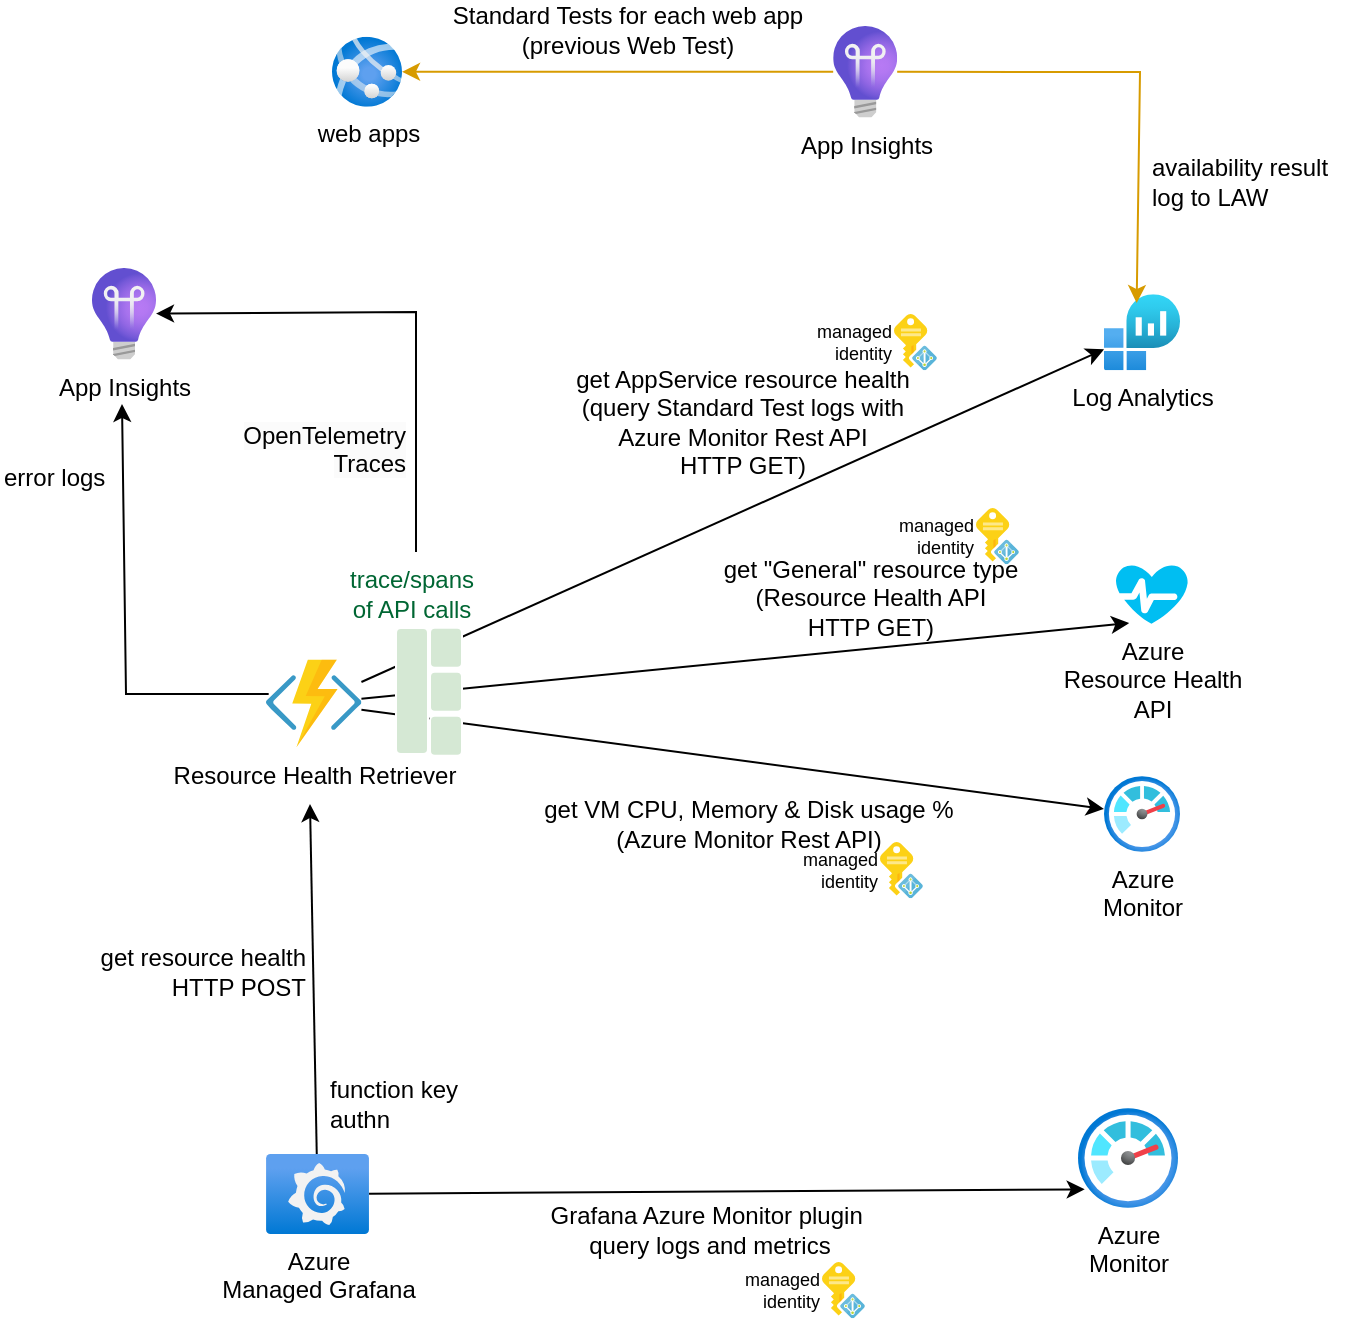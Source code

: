 <mxfile version="22.1.2" type="device">
  <diagram name="Page-1" id="6zI-wv7lg0STu66uEUuO">
    <mxGraphModel dx="1018" dy="1859" grid="0" gridSize="10" guides="1" tooltips="1" connect="1" arrows="0" fold="1" page="1" pageScale="1" pageWidth="850" pageHeight="1100" math="0" shadow="0">
      <root>
        <mxCell id="0" />
        <mxCell id="1" parent="0" />
        <mxCell id="-m4xShKr6746js8uL_8x-10" value="Azure&lt;br style=&quot;border-color: var(--border-color);&quot;&gt;&lt;span style=&quot;background-color: rgb(255, 255, 255);&quot;&gt;Resource Health&lt;/span&gt;&lt;br style=&quot;border-color: var(--border-color);&quot;&gt;&lt;span style=&quot;background-color: rgb(255, 255, 255);&quot;&gt;API&lt;/span&gt;" style="verticalLabelPosition=bottom;html=1;verticalAlign=top;align=center;strokeColor=none;fillColor=#00BEF2;shape=mxgraph.azure.health_monitoring;" parent="1" vertex="1">
          <mxGeometry x="605" y="-484.66" width="36" height="29.5" as="geometry" />
        </mxCell>
        <mxCell id="-m4xShKr6746js8uL_8x-14" style="edgeStyle=none;rounded=0;orthogonalLoop=1;jettySize=auto;html=1;entryX=0.183;entryY=0.99;entryDx=0;entryDy=0;entryPerimeter=0;" parent="1" source="-m4xShKr6746js8uL_8x-1" target="-m4xShKr6746js8uL_8x-10" edge="1">
          <mxGeometry relative="1" as="geometry" />
        </mxCell>
        <mxCell id="-m4xShKr6746js8uL_8x-15" value="get resource health&lt;br&gt;HTTP POST" style="text;html=1;strokeColor=none;fillColor=none;align=right;verticalAlign=middle;whiteSpace=wrap;rounded=0;" parent="1" vertex="1">
          <mxGeometry x="83" y="-296" width="119" height="30" as="geometry" />
        </mxCell>
        <mxCell id="-m4xShKr6746js8uL_8x-17" value="Azure&lt;br&gt;Managed Grafana" style="image;aspect=fixed;html=1;points=[];align=center;fontSize=12;image=img/lib/azure2/other/Grafana.svg;" parent="1" vertex="1">
          <mxGeometry x="180" y="-190" width="51.52" height="40" as="geometry" />
        </mxCell>
        <mxCell id="-m4xShKr6746js8uL_8x-18" style="edgeStyle=none;rounded=0;orthogonalLoop=1;jettySize=auto;html=1;" parent="1" source="-m4xShKr6746js8uL_8x-17" edge="1">
          <mxGeometry relative="1" as="geometry">
            <mxPoint x="202" y="-365" as="targetPoint" />
          </mxGeometry>
        </mxCell>
        <mxCell id="-m4xShKr6746js8uL_8x-22" value="function key&lt;br&gt;authn" style="text;html=1;strokeColor=none;fillColor=none;align=left;verticalAlign=middle;whiteSpace=wrap;rounded=0;" parent="1" vertex="1">
          <mxGeometry x="210" y="-230" width="80" height="30" as="geometry" />
        </mxCell>
        <mxCell id="-m4xShKr6746js8uL_8x-23" value="Azure&lt;br&gt;Monitor" style="image;aspect=fixed;html=1;points=[];align=center;fontSize=12;image=img/lib/azure2/management_governance/Monitor.svg;" parent="1" vertex="1">
          <mxGeometry x="586" y="-213" width="50" height="50" as="geometry" />
        </mxCell>
        <mxCell id="-m4xShKr6746js8uL_8x-24" style="edgeStyle=none;rounded=0;orthogonalLoop=1;jettySize=auto;html=1;entryX=0.067;entryY=0.813;entryDx=0;entryDy=0;entryPerimeter=0;" parent="1" source="-m4xShKr6746js8uL_8x-17" target="-m4xShKr6746js8uL_8x-23" edge="1">
          <mxGeometry relative="1" as="geometry" />
        </mxCell>
        <mxCell id="-m4xShKr6746js8uL_8x-25" value="Grafana Azure Monitor plugin&amp;nbsp;&lt;br&gt;query logs and metrics" style="text;html=1;strokeColor=none;fillColor=none;align=center;verticalAlign=middle;whiteSpace=wrap;rounded=0;" parent="1" vertex="1">
          <mxGeometry x="321" y="-167" width="162" height="30" as="geometry" />
        </mxCell>
        <mxCell id="y73Nl6JPqo7uBuhNpjI--2" value="Log Analytics" style="image;aspect=fixed;html=1;points=[];align=center;fontSize=12;image=img/lib/azure2/management_governance/Log_Analytics_Workspaces.svg;" parent="1" vertex="1">
          <mxGeometry x="599" y="-619.83" width="38" height="38" as="geometry" />
        </mxCell>
        <mxCell id="y73Nl6JPqo7uBuhNpjI--3" value="" style="endArrow=classic;html=1;rounded=0;" parent="1" source="-m4xShKr6746js8uL_8x-1" target="y73Nl6JPqo7uBuhNpjI--2" edge="1">
          <mxGeometry width="50" height="50" relative="1" as="geometry">
            <mxPoint x="399" y="-491" as="sourcePoint" />
            <mxPoint x="449" y="-541" as="targetPoint" />
          </mxGeometry>
        </mxCell>
        <mxCell id="-m4xShKr6746js8uL_8x-1" value="Resource Health Retriever" style="image;sketch=0;aspect=fixed;html=1;points=[];align=center;fontSize=12;image=img/lib/mscae/Functions.svg;" parent="1" vertex="1">
          <mxGeometry x="180" y="-437.275" width="47.715" height="43.898" as="geometry" />
        </mxCell>
        <mxCell id="y73Nl6JPqo7uBuhNpjI--4" value="get AppService resource health&lt;br&gt;(query Standard Test logs with Azure Monitor Rest API&lt;br&gt;HTTP GET)" style="text;html=1;strokeColor=none;fillColor=none;align=center;verticalAlign=middle;whiteSpace=wrap;rounded=0;" parent="1" vertex="1">
          <mxGeometry x="333" y="-571" width="171" height="30" as="geometry" />
        </mxCell>
        <mxCell id="y73Nl6JPqo7uBuhNpjI--7" value="managed&lt;br style=&quot;font-size: 9px;&quot;&gt;identity" style="image;sketch=0;aspect=fixed;html=1;points=[];align=right;fontSize=9;image=img/lib/mscae/Managed_Identities.svg;verticalAlign=middle;labelPosition=left;verticalLabelPosition=middle;" parent="1" vertex="1">
          <mxGeometry x="494" y="-610" width="21.41" height="28.17" as="geometry" />
        </mxCell>
        <mxCell id="y73Nl6JPqo7uBuhNpjI--8" value="managed&lt;br style=&quot;font-size: 9px;&quot;&gt;identity" style="image;sketch=0;aspect=fixed;html=1;points=[];align=right;fontSize=9;image=img/lib/mscae/Managed_Identities.svg;verticalAlign=middle;labelPosition=left;verticalLabelPosition=middle;" parent="1" vertex="1">
          <mxGeometry x="487" y="-346" width="21.41" height="28.17" as="geometry" />
        </mxCell>
        <mxCell id="y73Nl6JPqo7uBuhNpjI--12" value="managed&lt;br style=&quot;font-size: 9px;&quot;&gt;identity" style="image;sketch=0;aspect=fixed;html=1;points=[];align=right;fontSize=9;image=img/lib/mscae/Managed_Identities.svg;verticalAlign=middle;labelPosition=left;verticalLabelPosition=middle;" parent="1" vertex="1">
          <mxGeometry x="458" y="-136" width="21.41" height="28.17" as="geometry" />
        </mxCell>
        <mxCell id="y73Nl6JPqo7uBuhNpjI--16" value="App Insights" style="image;aspect=fixed;html=1;points=[];align=center;fontSize=12;image=img/lib/azure2/devops/Application_Insights.svg;" parent="1" vertex="1">
          <mxGeometry x="463.59" y="-754" width="32" height="45.81" as="geometry" />
        </mxCell>
        <mxCell id="y73Nl6JPqo7uBuhNpjI--17" value="web apps" style="image;aspect=fixed;html=1;points=[];align=center;fontSize=12;image=img/lib/azure2/app_services/App_Services.svg;" parent="1" vertex="1">
          <mxGeometry x="213" y="-748.6" width="35" height="35" as="geometry" />
        </mxCell>
        <mxCell id="y73Nl6JPqo7uBuhNpjI--19" value="" style="endArrow=classic;html=1;rounded=0;fillColor=#ffe6cc;strokeColor=#d79b00;" parent="1" source="y73Nl6JPqo7uBuhNpjI--16" target="y73Nl6JPqo7uBuhNpjI--17" edge="1">
          <mxGeometry width="50" height="50" relative="1" as="geometry">
            <mxPoint x="399" y="-491" as="sourcePoint" />
            <mxPoint x="449" y="-541" as="targetPoint" />
          </mxGeometry>
        </mxCell>
        <mxCell id="y73Nl6JPqo7uBuhNpjI--20" value="Standard Tests for each web app&lt;br&gt;(previous Web Test)" style="text;html=1;strokeColor=none;fillColor=none;align=center;verticalAlign=middle;whiteSpace=wrap;rounded=0;" parent="1" vertex="1">
          <mxGeometry x="270" y="-767" width="182" height="30" as="geometry" />
        </mxCell>
        <mxCell id="y73Nl6JPqo7uBuhNpjI--25" value="" style="edgeStyle=none;orthogonalLoop=1;jettySize=auto;html=1;rounded=0;entryX=0.43;entryY=0.114;entryDx=0;entryDy=0;entryPerimeter=0;fillColor=#ffe6cc;strokeColor=#d79b00;" parent="1" source="y73Nl6JPqo7uBuhNpjI--16" target="y73Nl6JPqo7uBuhNpjI--2" edge="1">
          <mxGeometry width="80" relative="1" as="geometry">
            <mxPoint x="511" y="-731" as="sourcePoint" />
            <mxPoint x="584" y="-452" as="targetPoint" />
            <Array as="points">
              <mxPoint x="617" y="-731" />
            </Array>
          </mxGeometry>
        </mxCell>
        <mxCell id="y73Nl6JPqo7uBuhNpjI--26" value="availability result log to LAW" style="text;html=1;strokeColor=none;fillColor=none;align=left;verticalAlign=middle;whiteSpace=wrap;rounded=0;" parent="1" vertex="1">
          <mxGeometry x="621" y="-691" width="99" height="30" as="geometry" />
        </mxCell>
        <mxCell id="4vIgEFIJamPUqWEpKntq-1" value="Azure&lt;br&gt;Monitor" style="image;aspect=fixed;html=1;points=[];align=center;fontSize=12;image=img/lib/azure2/management_governance/Monitor.svg;" parent="1" vertex="1">
          <mxGeometry x="599" y="-379" width="38" height="38" as="geometry" />
        </mxCell>
        <mxCell id="4vIgEFIJamPUqWEpKntq-3" value="get &quot;General&quot; resource type&lt;br&gt;(Resource Health API&lt;br&gt;HTTP GET)" style="text;html=1;strokeColor=none;fillColor=none;align=center;verticalAlign=middle;whiteSpace=wrap;rounded=0;" parent="1" vertex="1">
          <mxGeometry x="379" y="-483" width="207" height="30" as="geometry" />
        </mxCell>
        <mxCell id="4vIgEFIJamPUqWEpKntq-4" value="" style="edgeStyle=none;rounded=0;orthogonalLoop=1;jettySize=auto;html=1;" parent="1" source="-m4xShKr6746js8uL_8x-1" target="4vIgEFIJamPUqWEpKntq-1" edge="1">
          <mxGeometry relative="1" as="geometry">
            <mxPoint x="228" y="-411" as="sourcePoint" />
            <mxPoint x="600" y="-347" as="targetPoint" />
          </mxGeometry>
        </mxCell>
        <mxCell id="-m4xShKr6746js8uL_8x-20" value="get VM CPU, Memory &amp;amp; Disk usage %&lt;br&gt;(Azure Monitor Rest API)" style="text;html=1;strokeColor=none;fillColor=none;align=center;verticalAlign=middle;whiteSpace=wrap;rounded=0;" parent="1" vertex="1">
          <mxGeometry x="318" y="-370" width="207" height="30" as="geometry" />
        </mxCell>
        <mxCell id="4vIgEFIJamPUqWEpKntq-5" value="managed&lt;br style=&quot;font-size: 9px;&quot;&gt;identity" style="image;sketch=0;aspect=fixed;html=1;points=[];align=right;fontSize=9;image=img/lib/mscae/Managed_Identities.svg;verticalAlign=middle;labelPosition=left;verticalLabelPosition=middle;" parent="1" vertex="1">
          <mxGeometry x="535.0" y="-513" width="21.41" height="28.17" as="geometry" />
        </mxCell>
        <mxCell id="UCKsOf4qokF0YbFRxNbE-1" value="App Insights" style="image;aspect=fixed;html=1;points=[];align=center;fontSize=12;image=img/lib/azure2/devops/Application_Insights.svg;" parent="1" vertex="1">
          <mxGeometry x="93" y="-633" width="32" height="45.81" as="geometry" />
        </mxCell>
        <mxCell id="UCKsOf4qokF0YbFRxNbE-3" value="" style="endArrow=classic;html=1;rounded=0;exitX=0.028;exitY=0.394;exitDx=0;exitDy=0;exitPerimeter=0;" parent="1" source="-m4xShKr6746js8uL_8x-1" edge="1">
          <mxGeometry width="50" height="50" relative="1" as="geometry">
            <mxPoint x="399" y="-684" as="sourcePoint" />
            <mxPoint x="108" y="-565" as="targetPoint" />
            <Array as="points">
              <mxPoint x="110" y="-420" />
            </Array>
          </mxGeometry>
        </mxCell>
        <mxCell id="UCKsOf4qokF0YbFRxNbE-4" value="error logs" style="text;html=1;strokeColor=none;fillColor=none;align=left;verticalAlign=middle;whiteSpace=wrap;rounded=0;" parent="1" vertex="1">
          <mxGeometry x="47" y="-543" width="58" height="30" as="geometry" />
        </mxCell>
        <mxCell id="ZdXhUgDV9G2P5bZyLd0V-3" value="&lt;span style=&quot;color: rgb(0, 0, 0); font-family: Helvetica; font-size: 12px; font-style: normal; font-variant-ligatures: normal; font-variant-caps: normal; font-weight: 400; letter-spacing: normal; orphans: 2; text-indent: 0px; text-transform: none; widows: 2; word-spacing: 0px; -webkit-text-stroke-width: 0px; background-color: rgb(251, 251, 251); text-decoration-thickness: initial; text-decoration-style: initial; text-decoration-color: initial; float: none; display: inline !important;&quot;&gt;OpenTelemetry&lt;br&gt;Traces&lt;/span&gt;" style="text;whiteSpace=wrap;html=1;align=right;" vertex="1" parent="1">
          <mxGeometry x="159.86" y="-563" width="92" height="41" as="geometry" />
        </mxCell>
        <mxCell id="ZdXhUgDV9G2P5bZyLd0V-4" value="" style="endArrow=classic;html=1;rounded=0;" edge="1" parent="1" target="UCKsOf4qokF0YbFRxNbE-1">
          <mxGeometry width="50" height="50" relative="1" as="geometry">
            <mxPoint x="255" y="-491" as="sourcePoint" />
            <mxPoint x="118" y="-555" as="targetPoint" />
            <Array as="points">
              <mxPoint x="255" y="-611" />
            </Array>
          </mxGeometry>
        </mxCell>
        <mxCell id="ZdXhUgDV9G2P5bZyLd0V-11" value="" style="group" vertex="1" connectable="0" parent="1">
          <mxGeometry x="245" y="-453.16" width="33" height="64" as="geometry" />
        </mxCell>
        <mxCell id="ZdXhUgDV9G2P5bZyLd0V-1" value="trace/spans&lt;br&gt;of API calls" style="rounded=1;whiteSpace=wrap;html=1;fillColor=#D5E8D4;strokeColor=#FFFFFF;labelPosition=center;verticalLabelPosition=top;align=center;verticalAlign=bottom;fontColor=#006633;" vertex="1" parent="ZdXhUgDV9G2P5bZyLd0V-11">
          <mxGeometry y="0.16" width="16" height="63" as="geometry" />
        </mxCell>
        <mxCell id="ZdXhUgDV9G2P5bZyLd0V-6" value="" style="rounded=1;whiteSpace=wrap;html=1;fillColor=#D5E8D4;strokeColor=#FFFFFF;labelPosition=center;verticalLabelPosition=top;align=center;verticalAlign=bottom;fontColor=#006633;" vertex="1" parent="ZdXhUgDV9G2P5bZyLd0V-11">
          <mxGeometry x="17" width="16" height="20" as="geometry" />
        </mxCell>
        <mxCell id="ZdXhUgDV9G2P5bZyLd0V-9" value="" style="rounded=1;whiteSpace=wrap;html=1;fillColor=#D5E8D4;strokeColor=#FFFFFF;labelPosition=center;verticalLabelPosition=top;align=center;verticalAlign=bottom;fontColor=#006633;" vertex="1" parent="ZdXhUgDV9G2P5bZyLd0V-11">
          <mxGeometry x="17" y="22" width="16" height="20" as="geometry" />
        </mxCell>
        <mxCell id="ZdXhUgDV9G2P5bZyLd0V-10" value="" style="rounded=1;whiteSpace=wrap;html=1;fillColor=#D5E8D4;strokeColor=#FFFFFF;labelPosition=center;verticalLabelPosition=top;align=center;verticalAlign=bottom;fontColor=#006633;" vertex="1" parent="ZdXhUgDV9G2P5bZyLd0V-11">
          <mxGeometry x="17" y="44" width="16" height="20" as="geometry" />
        </mxCell>
      </root>
    </mxGraphModel>
  </diagram>
</mxfile>

